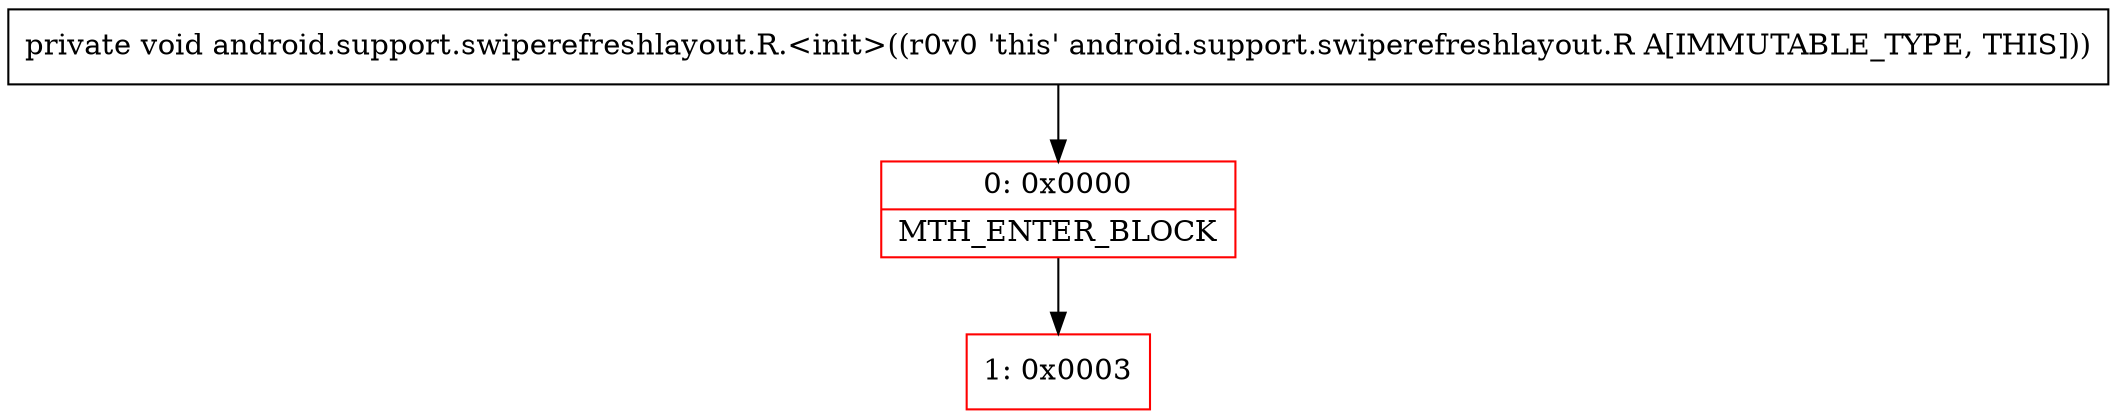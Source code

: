 digraph "CFG forandroid.support.swiperefreshlayout.R.\<init\>()V" {
subgraph cluster_Region_2083984307 {
label = "R(0)";
node [shape=record,color=blue];
}
Node_0 [shape=record,color=red,label="{0\:\ 0x0000|MTH_ENTER_BLOCK\l}"];
Node_1 [shape=record,color=red,label="{1\:\ 0x0003}"];
MethodNode[shape=record,label="{private void android.support.swiperefreshlayout.R.\<init\>((r0v0 'this' android.support.swiperefreshlayout.R A[IMMUTABLE_TYPE, THIS])) }"];
MethodNode -> Node_0;
Node_0 -> Node_1;
}


